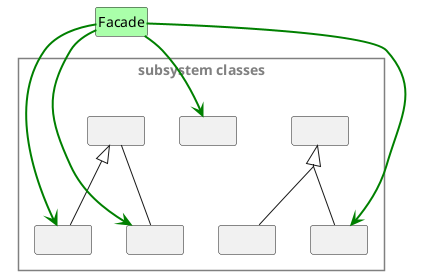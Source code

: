 ﻿@startuml
skinparam style strictuml
skinparam backgroundColor transparent
skinparam packagebackgroundColor transparent
skinparam defaultFontName Arial
skinparam noteFontName Courier New
skinparam packageStyle rect

hide empty members
class "Facade" as f #AAFFAA
package "subsystem classes" as p {
  skinparam groupInheritance 2
  skinparam packageBorderColor #gray
  skinparam packageFontColor #gray
  class "              " as c1
  class "              " as c2
  class "              " as c3
  class "              " as c4
  class "              " as c5
  class "              " as c6
  class "              " as c7
  c2 -u-|> c1
  c1 -- c3
  c5 <|-d- c6
  c5 <|-d- c7
  'c6 -l[#transparent]- c3
}
f -d[#green,bold]-> c2
f -d[#green,bold]-> c3
f -d[#green,bold]-> c4
f -d[#green,bold]-> c6
'f -d[#transparent]- p 
@enduml